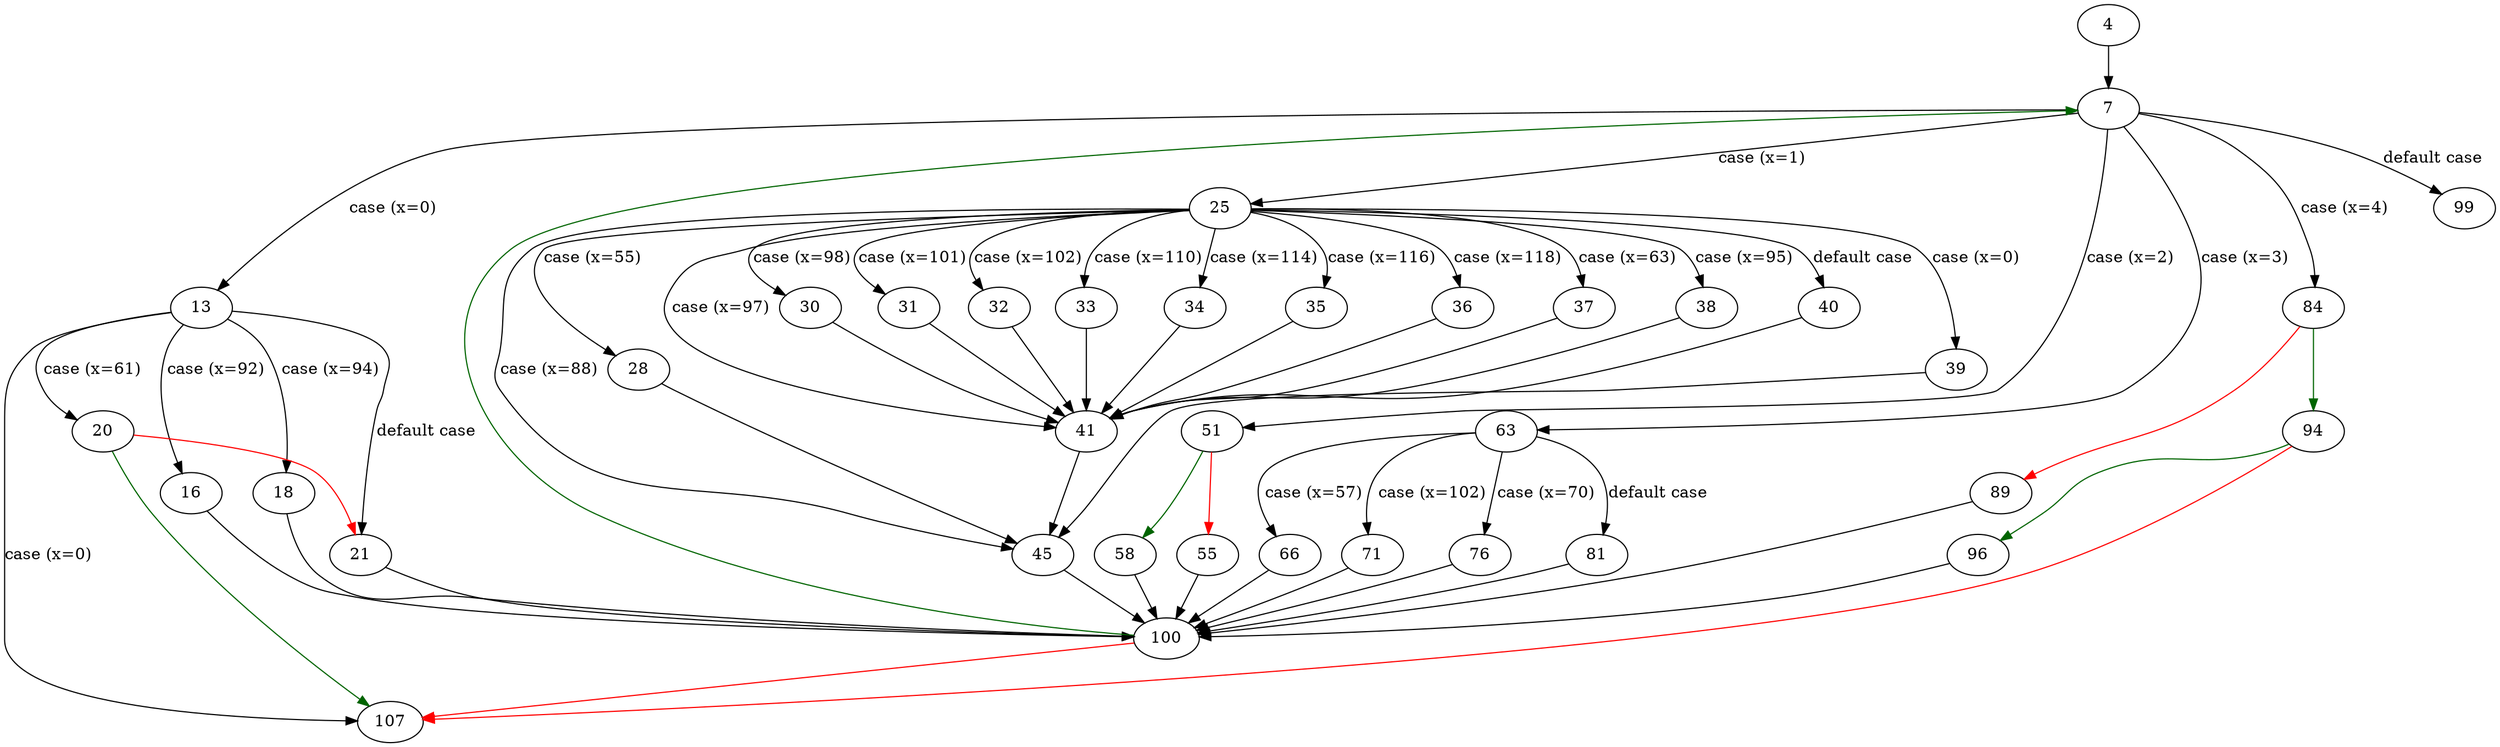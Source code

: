 strict digraph "get_funky_string" {
	// Node definitions.
	4 [entry=true];
	7;
	13;
	25;
	51;
	63;
	84;
	99;
	107;
	16;
	18;
	20;
	21;
	100;
	28;
	45;
	41;
	30;
	31;
	32;
	33;
	34;
	35;
	36;
	37;
	38;
	39;
	40;
	58;
	55;
	66;
	71;
	76;
	81;
	94;
	89;
	96;

	// Edge definitions.
	4 -> 7;
	7 -> 13 [
		cond="case (x=0)"
		label="case (x=0)"
	];
	7 -> 25 [
		cond="case (x=1)"
		label="case (x=1)"
	];
	7 -> 51 [
		cond="case (x=2)"
		label="case (x=2)"
	];
	7 -> 63 [
		cond="case (x=3)"
		label="case (x=3)"
	];
	7 -> 84 [
		cond="case (x=4)"
		label="case (x=4)"
	];
	7 -> 99 [
		cond="default case"
		label="default case"
	];
	13 -> 107 [
		cond="case (x=0)"
		label="case (x=0)"
	];
	13 -> 16 [
		cond="case (x=92)"
		label="case (x=92)"
	];
	13 -> 18 [
		cond="case (x=94)"
		label="case (x=94)"
	];
	13 -> 20 [
		cond="case (x=61)"
		label="case (x=61)"
	];
	13 -> 21 [
		cond="default case"
		label="default case"
	];
	25 -> 28 [
		cond="case (x=55)"
		label="case (x=55)"
	];
	25 -> 45 [
		cond="case (x=88)"
		label="case (x=88)"
	];
	25 -> 41 [
		cond="case (x=97)"
		label="case (x=97)"
	];
	25 -> 30 [
		cond="case (x=98)"
		label="case (x=98)"
	];
	25 -> 31 [
		cond="case (x=101)"
		label="case (x=101)"
	];
	25 -> 32 [
		cond="case (x=102)"
		label="case (x=102)"
	];
	25 -> 33 [
		cond="case (x=110)"
		label="case (x=110)"
	];
	25 -> 34 [
		cond="case (x=114)"
		label="case (x=114)"
	];
	25 -> 35 [
		cond="case (x=116)"
		label="case (x=116)"
	];
	25 -> 36 [
		cond="case (x=118)"
		label="case (x=118)"
	];
	25 -> 37 [
		cond="case (x=63)"
		label="case (x=63)"
	];
	25 -> 38 [
		cond="case (x=95)"
		label="case (x=95)"
	];
	25 -> 39 [
		cond="case (x=0)"
		label="case (x=0)"
	];
	25 -> 40 [
		cond="default case"
		label="default case"
	];
	51 -> 58 [
		color=darkgreen
		cond=true
	];
	51 -> 55 [
		color=red
		cond=false
	];
	63 -> 66 [
		cond="case (x=57)"
		label="case (x=57)"
	];
	63 -> 71 [
		cond="case (x=102)"
		label="case (x=102)"
	];
	63 -> 76 [
		cond="case (x=70)"
		label="case (x=70)"
	];
	63 -> 81 [
		cond="default case"
		label="default case"
	];
	84 -> 94 [
		color=darkgreen
		cond=true
	];
	84 -> 89 [
		color=red
		cond=false
	];
	16 -> 100;
	18 -> 100;
	20 -> 107 [
		color=darkgreen
		cond=true
	];
	20 -> 21 [
		color=red
		cond=false
	];
	21 -> 100;
	100 -> 7 [
		color=darkgreen
		cond=true
	];
	100 -> 107 [
		color=red
		cond=false
	];
	28 -> 45;
	45 -> 100;
	41 -> 45;
	30 -> 41;
	31 -> 41;
	32 -> 41;
	33 -> 41;
	34 -> 41;
	35 -> 41;
	36 -> 41;
	37 -> 41;
	38 -> 41;
	39 -> 45;
	40 -> 41;
	58 -> 100;
	55 -> 100;
	66 -> 100;
	71 -> 100;
	76 -> 100;
	81 -> 100;
	94 -> 107 [
		color=red
		cond=false
	];
	94 -> 96 [
		color=darkgreen
		cond=true
	];
	89 -> 100;
	96 -> 100;
}